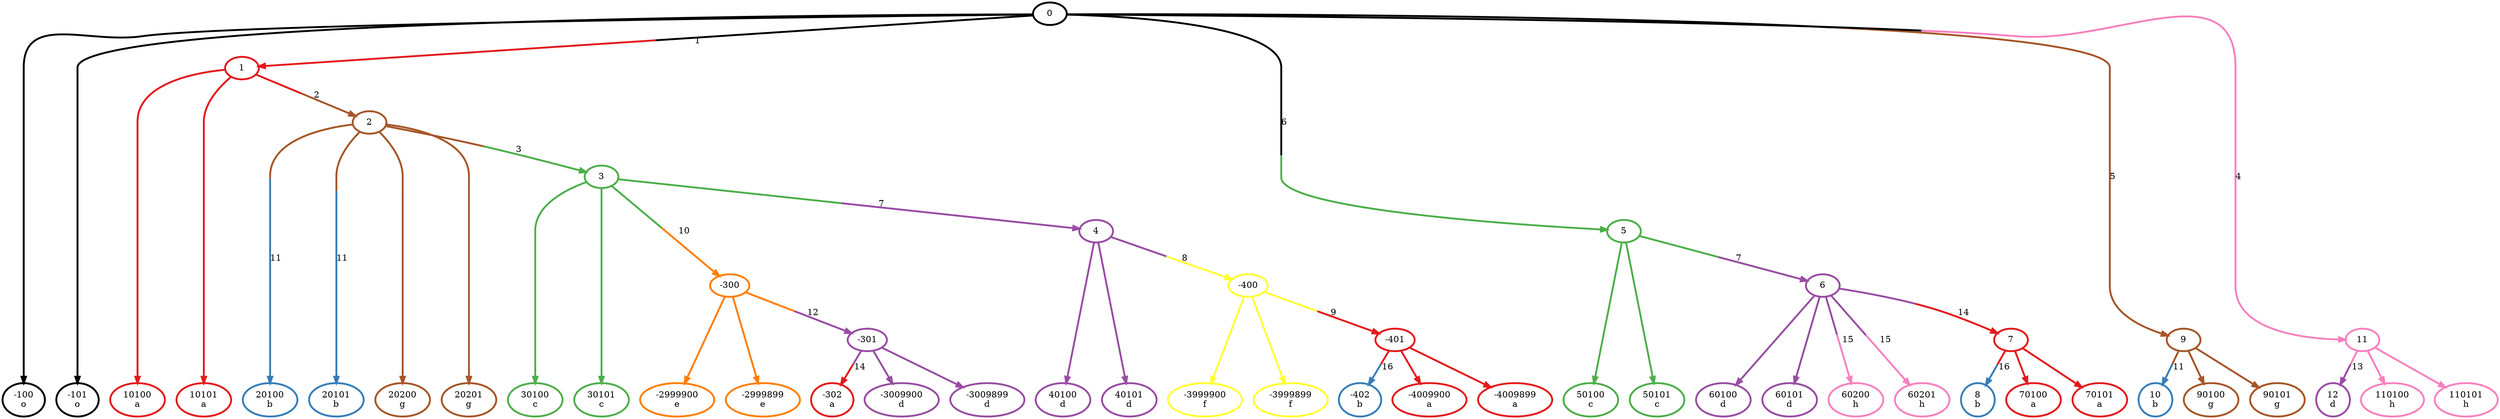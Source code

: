 digraph T {
	{
		rank=same
		0 [penwidth=3,colorscheme=set19,color=11,label="-100\no"]
		1 [penwidth=3,colorscheme=set19,color=11,label="-101\no"]
		2 [penwidth=3,colorscheme=set19,color=1,label="10100\na"]
		3 [penwidth=3,colorscheme=set19,color=1,label="10101\na"]
		4 [penwidth=3,colorscheme=set19,color=3,label="50100\nc"]
		5 [penwidth=3,colorscheme=set19,color=3,label="50101\nc"]
		6 [penwidth=3,colorscheme=set19,color=2,label="10\nb"]
		7 [penwidth=3,colorscheme=set19,color=7,label="90100\ng"]
		8 [penwidth=3,colorscheme=set19,color=7,label="90101\ng"]
		9 [penwidth=3,colorscheme=set19,color=4,label="12\nd"]
		10 [penwidth=3,colorscheme=set19,color=8,label="110100\nh"]
		11 [penwidth=3,colorscheme=set19,color=8,label="110101\nh"]
		12 [penwidth=3,colorscheme=set19,color=2,label="20100\nb"]
		13 [penwidth=3,colorscheme=set19,color=2,label="20101\nb"]
		14 [penwidth=3,colorscheme=set19,color=7,label="20200\ng"]
		15 [penwidth=3,colorscheme=set19,color=7,label="20201\ng"]
		16 [penwidth=3,colorscheme=set19,color=3,label="30100\nc"]
		17 [penwidth=3,colorscheme=set19,color=3,label="30101\nc"]
		18 [penwidth=3,colorscheme=set19,color=5,label="-2999900\ne"]
		19 [penwidth=3,colorscheme=set19,color=5,label="-2999899\ne"]
		20 [penwidth=3,colorscheme=set19,color=4,label="40100\nd"]
		21 [penwidth=3,colorscheme=set19,color=4,label="40101\nd"]
		22 [penwidth=3,colorscheme=set19,color=1,label="-302\na"]
		23 [penwidth=3,colorscheme=set19,color=4,label="-3009900\nd"]
		24 [penwidth=3,colorscheme=set19,color=4,label="-3009899\nd"]
		25 [penwidth=3,colorscheme=set19,color=6,label="-3999900\nf"]
		26 [penwidth=3,colorscheme=set19,color=6,label="-3999899\nf"]
		27 [penwidth=3,colorscheme=set19,color=2,label="-402\nb"]
		28 [penwidth=3,colorscheme=set19,color=1,label="-4009900\na"]
		29 [penwidth=3,colorscheme=set19,color=1,label="-4009899\na"]
		30 [penwidth=3,colorscheme=set19,color=4,label="60100\nd"]
		31 [penwidth=3,colorscheme=set19,color=4,label="60101\nd"]
		32 [penwidth=3,colorscheme=set19,color=8,label="60200\nh"]
		33 [penwidth=3,colorscheme=set19,color=8,label="60201\nh"]
		34 [penwidth=3,colorscheme=set19,color=2,label="8\nb"]
		35 [penwidth=3,colorscheme=set19,color=1,label="70100\na"]
		36 [penwidth=3,colorscheme=set19,color=1,label="70101\na"]
	}
	37 [penwidth=3,colorscheme=set19,color=11,label="0"]
	38 [penwidth=3,colorscheme=set19,color=1,label="1"]
	39 [penwidth=3,colorscheme=set19,color=3,label="5"]
	40 [penwidth=3,colorscheme=set19,color=7,label="9"]
	41 [penwidth=3,colorscheme=set19,color=8,label="11"]
	42 [penwidth=3,colorscheme=set19,color=7,label="2"]
	43 [penwidth=3,colorscheme=set19,color=4,label="6"]
	44 [penwidth=3,colorscheme=set19,color=3,label="3"]
	45 [penwidth=3,colorscheme=set19,color=5,label="-300"]
	46 [penwidth=3,colorscheme=set19,color=4,label="4"]
	47 [penwidth=3,colorscheme=set19,color=4,label="-301"]
	48 [penwidth=3,colorscheme=set19,color=6,label="-400"]
	49 [penwidth=3,colorscheme=set19,color=1,label="-401"]
	50 [penwidth=3,colorscheme=set19,color=1,label="7"]
	37 -> 38 [penwidth=3,colorscheme=set19,color="11;0.5:1",label="1"]
	37 -> 39 [penwidth=3,colorscheme=set19,color="11;0.5:3",label="6"]
	37 -> 40 [penwidth=3,colorscheme=set19,color="11;0.5:7",label="5"]
	37 -> 41 [penwidth=3,colorscheme=set19,color="11;0.5:8",label="4"]
	37 -> 0 [penwidth=3,colorscheme=set19,color="11;0.5:11"]
	37 -> 1 [penwidth=3,colorscheme=set19,color="11;0.5:11"]
	38 -> 42 [penwidth=3,colorscheme=set19,color="1;0.5:7",label="2"]
	38 -> 2 [penwidth=3,colorscheme=set19,color="1;0.5:1"]
	38 -> 3 [penwidth=3,colorscheme=set19,color="1;0.5:1"]
	39 -> 43 [penwidth=3,colorscheme=set19,color="3;0.5:4",label="7"]
	39 -> 4 [penwidth=3,colorscheme=set19,color="3;0.5:3"]
	39 -> 5 [penwidth=3,colorscheme=set19,color="3;0.5:3"]
	40 -> 6 [penwidth=3,colorscheme=set19,color="7;0.5:2",label="11"]
	40 -> 7 [penwidth=3,colorscheme=set19,color="7;0.5:7"]
	40 -> 8 [penwidth=3,colorscheme=set19,color="7;0.5:7"]
	41 -> 9 [penwidth=3,colorscheme=set19,color="8;0.5:4",label="13"]
	41 -> 10 [penwidth=3,colorscheme=set19,color="8;0.5:8"]
	41 -> 11 [penwidth=3,colorscheme=set19,color="8;0.5:8"]
	42 -> 44 [penwidth=3,colorscheme=set19,color="7;0.5:3",label="3"]
	42 -> 12 [penwidth=3,colorscheme=set19,color="7;0.5:2",label="11"]
	42 -> 13 [penwidth=3,colorscheme=set19,color="7;0.5:2",label="11"]
	42 -> 14 [penwidth=3,colorscheme=set19,color="7;0.5:7"]
	42 -> 15 [penwidth=3,colorscheme=set19,color="7;0.5:7"]
	43 -> 50 [penwidth=3,colorscheme=set19,color="4;0.5:1",label="14"]
	43 -> 30 [penwidth=3,colorscheme=set19,color="4;0.5:4"]
	43 -> 31 [penwidth=3,colorscheme=set19,color="4;0.5:4"]
	43 -> 32 [penwidth=3,colorscheme=set19,color="4;0.5:8",label="15"]
	43 -> 33 [penwidth=3,colorscheme=set19,color="4;0.5:8",label="15"]
	44 -> 45 [penwidth=3,colorscheme=set19,color="3;0.5:5",label="10"]
	44 -> 46 [penwidth=3,colorscheme=set19,color="3;0.5:4",label="7"]
	44 -> 16 [penwidth=3,colorscheme=set19,color="3;0.5:3"]
	44 -> 17 [penwidth=3,colorscheme=set19,color="3;0.5:3"]
	45 -> 47 [penwidth=3,colorscheme=set19,color="5;0.5:4",label="12"]
	45 -> 18 [penwidth=3,colorscheme=set19,color="5;0.5:5"]
	45 -> 19 [penwidth=3,colorscheme=set19,color="5;0.5:5"]
	46 -> 48 [penwidth=3,colorscheme=set19,color="4;0.5:6",label="8"]
	46 -> 20 [penwidth=3,colorscheme=set19,color="4;0.5:4"]
	46 -> 21 [penwidth=3,colorscheme=set19,color="4;0.5:4"]
	47 -> 22 [penwidth=3,colorscheme=set19,color="4;0.5:1",label="14"]
	47 -> 23 [penwidth=3,colorscheme=set19,color="4;0.5:4"]
	47 -> 24 [penwidth=3,colorscheme=set19,color="4;0.5:4"]
	48 -> 49 [penwidth=3,colorscheme=set19,color="6;0.5:1",label="9"]
	48 -> 25 [penwidth=3,colorscheme=set19,color="6;0.5:6"]
	48 -> 26 [penwidth=3,colorscheme=set19,color="6;0.5:6"]
	49 -> 27 [penwidth=3,colorscheme=set19,color="1;0.5:2",label="16"]
	49 -> 28 [penwidth=3,colorscheme=set19,color="1;0.5:1"]
	49 -> 29 [penwidth=3,colorscheme=set19,color="1;0.5:1"]
	50 -> 34 [penwidth=3,colorscheme=set19,color="1;0.5:2",label="16"]
	50 -> 35 [penwidth=3,colorscheme=set19,color="1;0.5:1"]
	50 -> 36 [penwidth=3,colorscheme=set19,color="1;0.5:1"]
}
